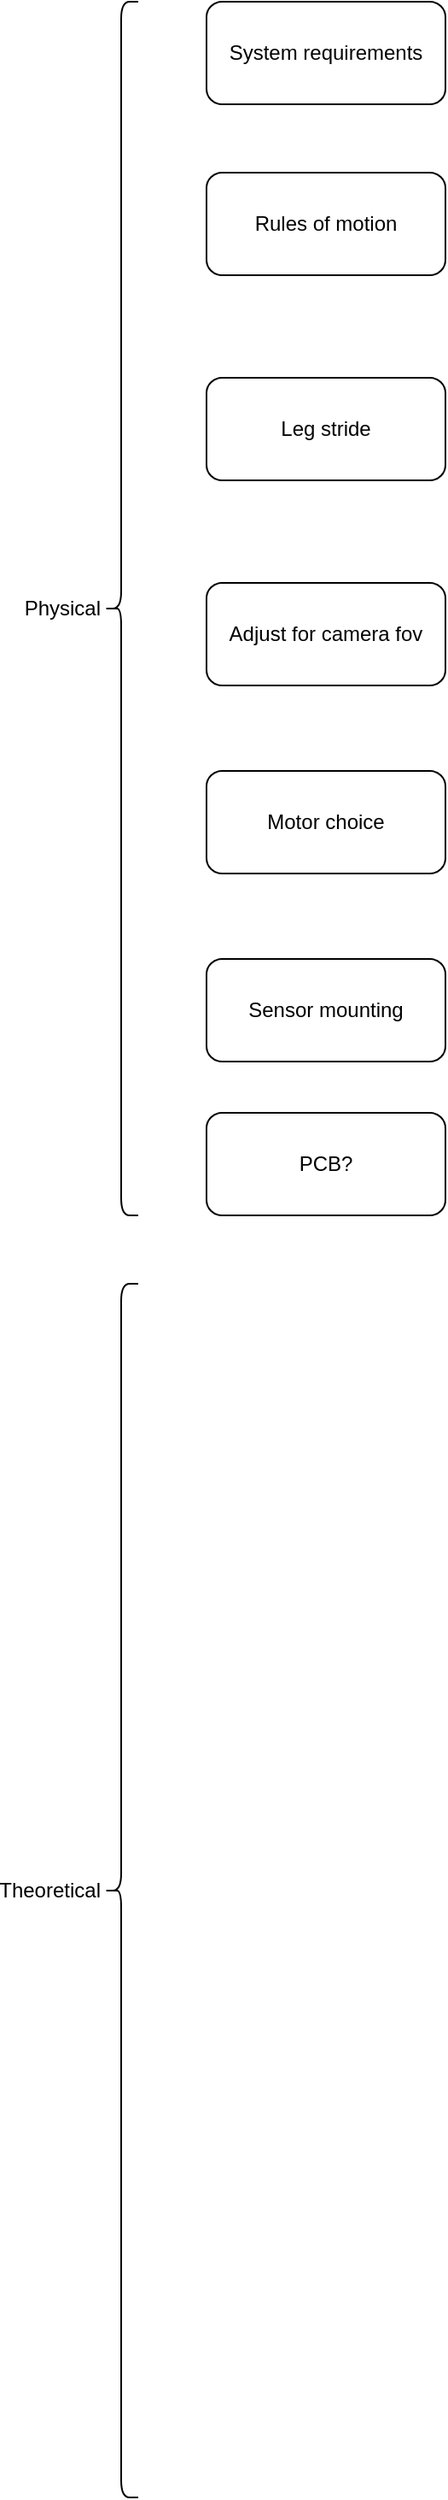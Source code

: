 <mxfile version="25.0.3">
  <diagram name="Page-1" id="iAuyqC9wymLPWFgELTDJ">
    <mxGraphModel dx="1674" dy="941" grid="1" gridSize="10" guides="1" tooltips="1" connect="1" arrows="1" fold="1" page="1" pageScale="1" pageWidth="850" pageHeight="1100" math="0" shadow="0">
      <root>
        <mxCell id="0" />
        <mxCell id="1" parent="0" />
        <mxCell id="V0RjbLDTPT6KQcX2KNsg-3" value="System requirements" style="rounded=1;whiteSpace=wrap;html=1;" vertex="1" parent="1">
          <mxGeometry x="150" y="130" width="140" height="60" as="geometry" />
        </mxCell>
        <mxCell id="V0RjbLDTPT6KQcX2KNsg-4" value="Rules of motion" style="rounded=1;whiteSpace=wrap;html=1;" vertex="1" parent="1">
          <mxGeometry x="150" y="230" width="140" height="60" as="geometry" />
        </mxCell>
        <mxCell id="V0RjbLDTPT6KQcX2KNsg-6" value="Leg stride" style="rounded=1;whiteSpace=wrap;html=1;" vertex="1" parent="1">
          <mxGeometry x="150" y="350" width="140" height="60" as="geometry" />
        </mxCell>
        <mxCell id="V0RjbLDTPT6KQcX2KNsg-7" value="Adjust for camera fov" style="rounded=1;whiteSpace=wrap;html=1;" vertex="1" parent="1">
          <mxGeometry x="150" y="470" width="140" height="60" as="geometry" />
        </mxCell>
        <mxCell id="V0RjbLDTPT6KQcX2KNsg-8" value="Sensor mounting" style="rounded=1;whiteSpace=wrap;html=1;" vertex="1" parent="1">
          <mxGeometry x="150" y="690" width="140" height="60" as="geometry" />
        </mxCell>
        <mxCell id="V0RjbLDTPT6KQcX2KNsg-9" value="Motor choice" style="rounded=1;whiteSpace=wrap;html=1;" vertex="1" parent="1">
          <mxGeometry x="150" y="580" width="140" height="60" as="geometry" />
        </mxCell>
        <mxCell id="V0RjbLDTPT6KQcX2KNsg-10" value="PCB?" style="rounded=1;whiteSpace=wrap;html=1;" vertex="1" parent="1">
          <mxGeometry x="150" y="780" width="140" height="60" as="geometry" />
        </mxCell>
        <mxCell id="V0RjbLDTPT6KQcX2KNsg-12" value="Physical " style="shape=curlyBracket;whiteSpace=wrap;html=1;rounded=1;labelPosition=left;verticalLabelPosition=middle;align=right;verticalAlign=middle;" vertex="1" parent="1">
          <mxGeometry x="90" y="130" width="20" height="710" as="geometry" />
        </mxCell>
        <mxCell id="V0RjbLDTPT6KQcX2KNsg-13" value="Theoretical" style="shape=curlyBracket;whiteSpace=wrap;html=1;rounded=1;labelPosition=left;verticalLabelPosition=middle;align=right;verticalAlign=middle;" vertex="1" parent="1">
          <mxGeometry x="90" y="880" width="20" height="710" as="geometry" />
        </mxCell>
      </root>
    </mxGraphModel>
  </diagram>
</mxfile>
